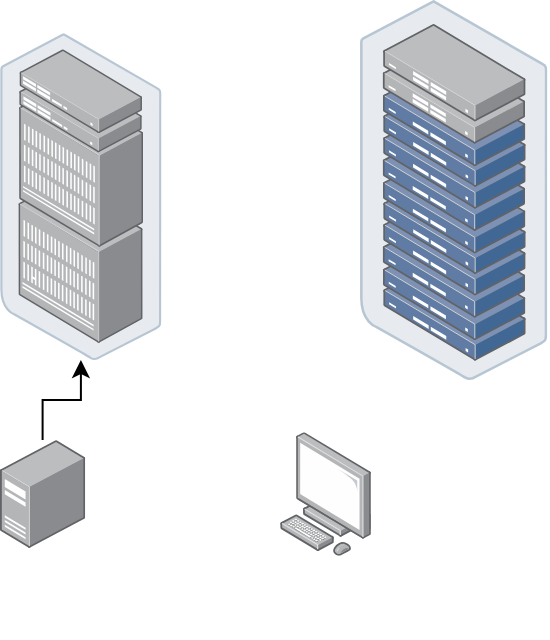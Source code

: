 <mxfile version="14.6.3" type="github"><diagram id="VGndVtrFumY9MF22qx5b" name="Page-1"><mxGraphModel dx="1422" dy="762" grid="1" gridSize="10" guides="1" tooltips="1" connect="1" arrows="1" fold="1" page="1" pageScale="1" pageWidth="827" pageHeight="1169" math="0" shadow="0"><root><mxCell id="0"/><mxCell id="1" parent="0"/><mxCell id="k00mU62B2PCayxFu-A63-1" value="" style="points=[];aspect=fixed;html=1;align=center;shadow=0;dashed=0;image;image=img/lib/allied_telesis/storage/Datacenter_Server_Rack_ToR.svg;" parent="1" vertex="1"><mxGeometry x="570" y="40" width="93.73" height="190" as="geometry"/></mxCell><mxCell id="k00mU62B2PCayxFu-A63-2" value="" style="points=[];aspect=fixed;html=1;align=center;shadow=0;dashed=0;image;image=img/lib/allied_telesis/storage/Datacenter_Server_Rack_EoR.svg;" parent="1" vertex="1"><mxGeometry x="390" y="56.6" width="80.85" height="163.4" as="geometry"/></mxCell><mxCell id="k00mU62B2PCayxFu-A63-4" style="edgeStyle=orthogonalEdgeStyle;rounded=0;orthogonalLoop=1;jettySize=auto;html=1;" parent="1" source="k00mU62B2PCayxFu-A63-3" target="k00mU62B2PCayxFu-A63-2" edge="1"><mxGeometry relative="1" as="geometry"/></mxCell><mxCell id="k00mU62B2PCayxFu-A63-3" value="&lt;p&gt;&lt;br&gt;&lt;/p&gt;" style="points=[];aspect=fixed;html=1;align=center;shadow=0;dashed=0;image;image=img/lib/allied_telesis/computer_and_terminals/Server_Desktop.svg;" parent="1" vertex="1"><mxGeometry x="390" y="260" width="42.6" height="54" as="geometry"/></mxCell><mxCell id="k00mU62B2PCayxFu-A63-5" value="" style="points=[];aspect=fixed;html=1;align=center;shadow=0;dashed=0;image;image=img/lib/allied_telesis/computer_and_terminals/Personal_Computer.svg;" parent="1" vertex="1"><mxGeometry x="530" y="256.1" width="45.6" height="61.8" as="geometry"/></mxCell></root></mxGraphModel></diagram></mxfile>
